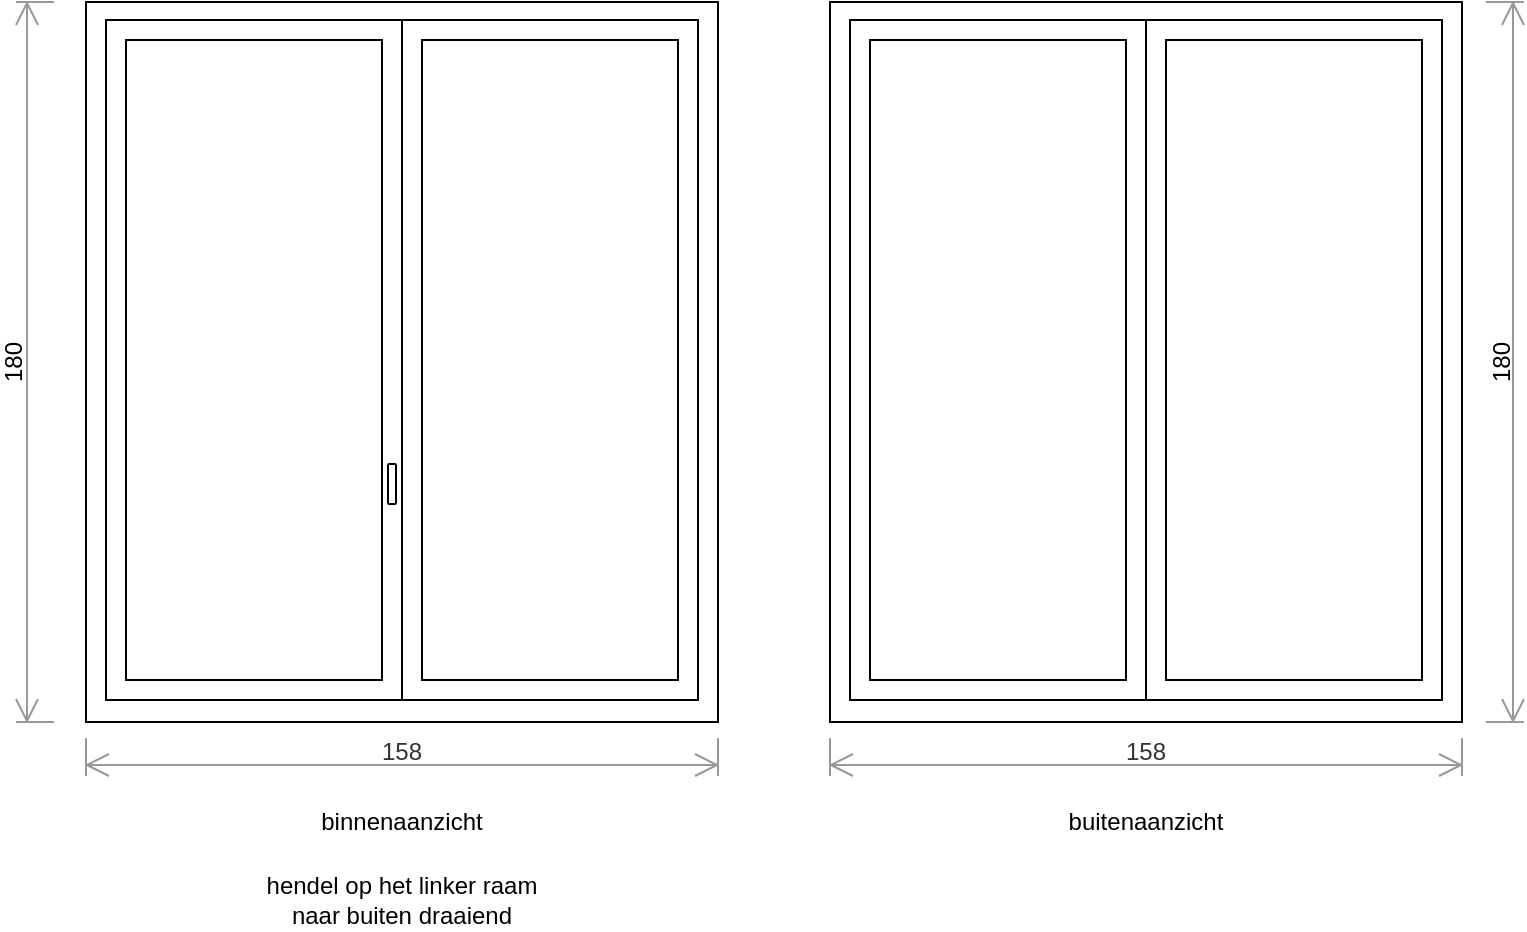 <mxfile version="22.1.15" type="github">
  <diagram name="Page-1" id="audjfXoT1PEJx59q8T1H">
    <mxGraphModel dx="1183" dy="702" grid="1" gridSize="10" guides="1" tooltips="1" connect="1" arrows="1" fold="1" page="1" pageScale="1" pageWidth="1169" pageHeight="827" math="0" shadow="0">
      <root>
        <mxCell id="0" />
        <mxCell id="1" parent="0" />
        <mxCell id="riyMo2SwUsojybsi9utR-1" value="" style="whiteSpace=wrap;html=1;" vertex="1" parent="1">
          <mxGeometry x="280" y="140" width="316" height="360" as="geometry" />
        </mxCell>
        <mxCell id="riyMo2SwUsojybsi9utR-2" value="" style="rounded=0;whiteSpace=wrap;html=1;" vertex="1" parent="1">
          <mxGeometry x="290" y="149" width="296" height="340" as="geometry" />
        </mxCell>
        <mxCell id="riyMo2SwUsojybsi9utR-3" value="" style="rounded=0;whiteSpace=wrap;html=1;" vertex="1" parent="1">
          <mxGeometry x="290" y="149" width="148" height="340" as="geometry" />
        </mxCell>
        <mxCell id="riyMo2SwUsojybsi9utR-4" value="" style="rounded=0;whiteSpace=wrap;html=1;" vertex="1" parent="1">
          <mxGeometry x="438" y="149" width="148" height="340" as="geometry" />
        </mxCell>
        <mxCell id="riyMo2SwUsojybsi9utR-5" value="" style="rounded=0;whiteSpace=wrap;html=1;" vertex="1" parent="1">
          <mxGeometry x="300" y="159" width="128" height="320" as="geometry" />
        </mxCell>
        <mxCell id="riyMo2SwUsojybsi9utR-6" value="" style="rounded=0;whiteSpace=wrap;html=1;" vertex="1" parent="1">
          <mxGeometry x="448" y="159" width="128" height="320" as="geometry" />
        </mxCell>
        <mxCell id="riyMo2SwUsojybsi9utR-7" value="" style="rounded=1;whiteSpace=wrap;html=1;" vertex="1" parent="1">
          <mxGeometry x="431" y="371" width="4" height="20" as="geometry" />
        </mxCell>
        <mxCell id="riyMo2SwUsojybsi9utR-8" value="&lt;div&gt;binnenaanzicht&lt;/div&gt;" style="text;html=1;strokeColor=none;fillColor=none;align=center;verticalAlign=middle;whiteSpace=wrap;rounded=0;" vertex="1" parent="1">
          <mxGeometry x="280" y="535" width="316" height="30" as="geometry" />
        </mxCell>
        <mxCell id="riyMo2SwUsojybsi9utR-9" value="" style="whiteSpace=wrap;html=1;" vertex="1" parent="1">
          <mxGeometry x="652" y="140" width="316" height="360" as="geometry" />
        </mxCell>
        <mxCell id="riyMo2SwUsojybsi9utR-10" value="" style="rounded=0;whiteSpace=wrap;html=1;" vertex="1" parent="1">
          <mxGeometry x="662" y="149" width="296" height="340" as="geometry" />
        </mxCell>
        <mxCell id="riyMo2SwUsojybsi9utR-11" value="" style="rounded=0;whiteSpace=wrap;html=1;" vertex="1" parent="1">
          <mxGeometry x="662" y="149" width="148" height="340" as="geometry" />
        </mxCell>
        <mxCell id="riyMo2SwUsojybsi9utR-12" value="" style="rounded=0;whiteSpace=wrap;html=1;" vertex="1" parent="1">
          <mxGeometry x="810" y="149" width="148" height="340" as="geometry" />
        </mxCell>
        <mxCell id="riyMo2SwUsojybsi9utR-13" value="" style="rounded=0;whiteSpace=wrap;html=1;" vertex="1" parent="1">
          <mxGeometry x="672" y="159" width="128" height="320" as="geometry" />
        </mxCell>
        <mxCell id="riyMo2SwUsojybsi9utR-14" value="" style="rounded=0;whiteSpace=wrap;html=1;" vertex="1" parent="1">
          <mxGeometry x="820" y="159" width="128" height="320" as="geometry" />
        </mxCell>
        <mxCell id="riyMo2SwUsojybsi9utR-16" value="buitenaanzicht" style="text;html=1;strokeColor=none;fillColor=none;align=center;verticalAlign=middle;whiteSpace=wrap;rounded=0;" vertex="1" parent="1">
          <mxGeometry x="652" y="535" width="316" height="30" as="geometry" />
        </mxCell>
        <mxCell id="riyMo2SwUsojybsi9utR-17" value="158" style="shape=dimension;whiteSpace=wrap;html=1;align=center;points=[];verticalAlign=bottom;spacingBottom=3;labelBackgroundColor=none;fillColor=#f5f5f5;fontColor=#333333;strokeColor=#999999;" vertex="1" parent="1">
          <mxGeometry x="280" y="508" width="316" height="19" as="geometry" />
        </mxCell>
        <mxCell id="riyMo2SwUsojybsi9utR-19" value="158" style="shape=dimension;whiteSpace=wrap;html=1;align=center;points=[];verticalAlign=bottom;spacingBottom=3;labelBackgroundColor=none;fillColor=#f5f5f5;fontColor=#333333;strokeColor=#999999;" vertex="1" parent="1">
          <mxGeometry x="652" y="508" width="316" height="19" as="geometry" />
        </mxCell>
        <mxCell id="riyMo2SwUsojybsi9utR-20" value="180" style="shape=dimension;direction=south;whiteSpace=wrap;html=1;align=center;points=[];verticalAlign=top;labelBackgroundColor=none;horizontal=0;spacingTop=-15;strokeColor=#999999;" vertex="1" parent="1">
          <mxGeometry x="245" y="140" width="19" height="360" as="geometry" />
        </mxCell>
        <mxCell id="riyMo2SwUsojybsi9utR-23" value="180" style="shape=dimension;direction=north;whiteSpace=wrap;html=1;align=center;points=[];verticalAlign=middle;labelBackgroundColor=none;horizontal=0;spacingBottom=3;strokeColor=#999999;labelPosition=center;verticalLabelPosition=middle;flipV=1;flipH=0;" vertex="1" parent="1">
          <mxGeometry x="980" y="140" width="19" height="360" as="geometry" />
        </mxCell>
        <mxCell id="riyMo2SwUsojybsi9utR-25" value="&lt;div&gt;hendel op het linker raam&lt;/div&gt;&lt;div&gt;naar buiten draaiend&lt;br&gt;&lt;/div&gt;" style="text;html=1;strokeColor=none;fillColor=none;align=center;verticalAlign=middle;whiteSpace=wrap;rounded=0;" vertex="1" parent="1">
          <mxGeometry x="280" y="574" width="316" height="30" as="geometry" />
        </mxCell>
      </root>
    </mxGraphModel>
  </diagram>
</mxfile>
